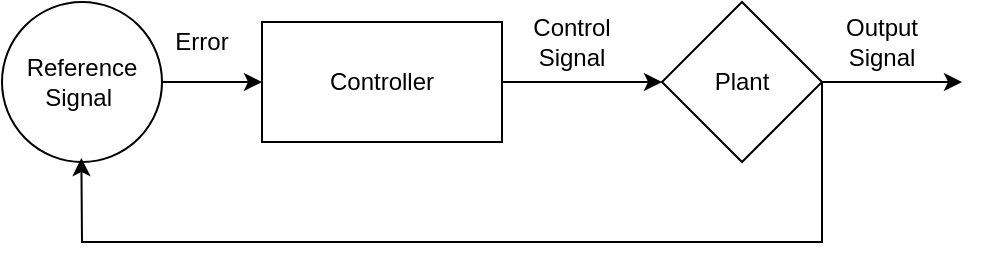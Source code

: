 <mxfile version="24.2.8" type="github">
  <diagram name="Page-1" id="aUDMHdyj1qMnQFgPy2Qm">
    <mxGraphModel dx="951" dy="597" grid="1" gridSize="10" guides="1" tooltips="1" connect="1" arrows="1" fold="1" page="1" pageScale="1" pageWidth="850" pageHeight="1100" math="0" shadow="0">
      <root>
        <mxCell id="0" />
        <mxCell id="1" parent="0" />
        <mxCell id="x6CVUuKj5XPqCkK9SgqV-1" value="Controller" style="rounded=0;whiteSpace=wrap;html=1;" vertex="1" parent="1">
          <mxGeometry x="280" y="410" width="120" height="60" as="geometry" />
        </mxCell>
        <mxCell id="x6CVUuKj5XPqCkK9SgqV-2" value="Reference Signal&amp;nbsp;" style="ellipse;whiteSpace=wrap;html=1;aspect=fixed;" vertex="1" parent="1">
          <mxGeometry x="150" y="400" width="80" height="80" as="geometry" />
        </mxCell>
        <mxCell id="x6CVUuKj5XPqCkK9SgqV-3" value="" style="endArrow=classic;html=1;rounded=0;entryX=0;entryY=0.5;entryDx=0;entryDy=0;exitX=1;exitY=0.5;exitDx=0;exitDy=0;" edge="1" parent="1" source="x6CVUuKj5XPqCkK9SgqV-2" target="x6CVUuKj5XPqCkK9SgqV-1">
          <mxGeometry width="50" height="50" relative="1" as="geometry">
            <mxPoint x="240" y="440" as="sourcePoint" />
            <mxPoint x="450" y="420" as="targetPoint" />
          </mxGeometry>
        </mxCell>
        <mxCell id="x6CVUuKj5XPqCkK9SgqV-4" value="Plant" style="rhombus;whiteSpace=wrap;html=1;" vertex="1" parent="1">
          <mxGeometry x="480" y="400" width="80" height="80" as="geometry" />
        </mxCell>
        <mxCell id="x6CVUuKj5XPqCkK9SgqV-5" value="" style="endArrow=classic;html=1;rounded=0;exitX=1;exitY=0.5;exitDx=0;exitDy=0;entryX=0;entryY=0.5;entryDx=0;entryDy=0;" edge="1" parent="1" source="x6CVUuKj5XPqCkK9SgqV-1" target="x6CVUuKj5XPqCkK9SgqV-4">
          <mxGeometry width="50" height="50" relative="1" as="geometry">
            <mxPoint x="320" y="510" as="sourcePoint" />
            <mxPoint x="370" y="460" as="targetPoint" />
          </mxGeometry>
        </mxCell>
        <mxCell id="x6CVUuKj5XPqCkK9SgqV-6" value="" style="endArrow=classic;html=1;rounded=0;exitX=1;exitY=0.5;exitDx=0;exitDy=0;" edge="1" parent="1" source="x6CVUuKj5XPqCkK9SgqV-4">
          <mxGeometry width="50" height="50" relative="1" as="geometry">
            <mxPoint x="320" y="510" as="sourcePoint" />
            <mxPoint x="630" y="440" as="targetPoint" />
          </mxGeometry>
        </mxCell>
        <mxCell id="x6CVUuKj5XPqCkK9SgqV-7" value="Control Signal" style="text;html=1;align=center;verticalAlign=middle;whiteSpace=wrap;rounded=0;" vertex="1" parent="1">
          <mxGeometry x="420" y="420" width="30" as="geometry" />
        </mxCell>
        <mxCell id="x6CVUuKj5XPqCkK9SgqV-9" value="Output Signal" style="text;html=1;align=center;verticalAlign=middle;whiteSpace=wrap;rounded=0;" vertex="1" parent="1">
          <mxGeometry x="560" y="405" width="60" height="30" as="geometry" />
        </mxCell>
        <mxCell id="x6CVUuKj5XPqCkK9SgqV-11" value="" style="endArrow=classic;html=1;rounded=0;exitX=1;exitY=0.5;exitDx=0;exitDy=0;entryX=0.496;entryY=0.975;entryDx=0;entryDy=0;entryPerimeter=0;" edge="1" parent="1" source="x6CVUuKj5XPqCkK9SgqV-4" target="x6CVUuKj5XPqCkK9SgqV-2">
          <mxGeometry width="50" height="50" relative="1" as="geometry">
            <mxPoint x="530" y="560" as="sourcePoint" />
            <mxPoint x="150" y="520" as="targetPoint" />
            <Array as="points">
              <mxPoint x="560" y="520" />
              <mxPoint x="190" y="520" />
            </Array>
          </mxGeometry>
        </mxCell>
        <mxCell id="x6CVUuKj5XPqCkK9SgqV-12" value="Error" style="text;html=1;align=center;verticalAlign=middle;whiteSpace=wrap;rounded=0;" vertex="1" parent="1">
          <mxGeometry x="220" y="405" width="60" height="30" as="geometry" />
        </mxCell>
      </root>
    </mxGraphModel>
  </diagram>
</mxfile>
